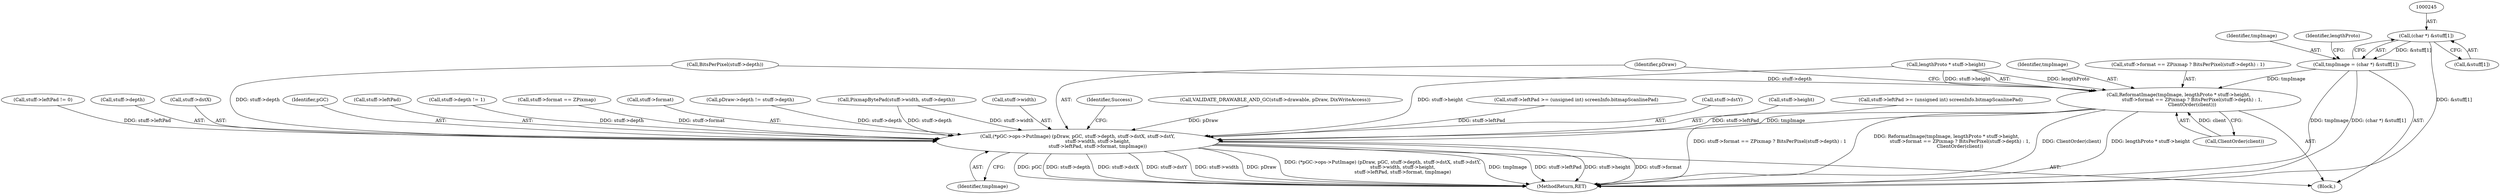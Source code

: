 digraph "0_xserver_dc777c346d5d452a53b13b917c45f6a1bad2f20b@array" {
"1000244" [label="(Call,(char *) &stuff[1])"];
"1000242" [label="(Call,tmpImage = (char *) &stuff[1])"];
"1000286" [label="(Call,ReformatImage(tmpImage, lengthProto * stuff->height,\n                  stuff->format == ZPixmap ? BitsPerPixel(stuff->depth) : 1,\n                  ClientOrder(client)))"];
"1000306" [label="(Call,(*pGC->ops->PutImage) (pDraw, pGC, stuff->depth, stuff->dstX, stuff->dstY,\n                           stuff->width, stuff->height,\n                           stuff->leftPad, stuff->format, tmpImage))"];
"1000312" [label="(Call,stuff->dstX)"];
"1000288" [label="(Call,lengthProto * stuff->height)"];
"1000318" [label="(Call,stuff->width)"];
"1000307" [label="(Identifier,pDraw)"];
"1000308" [label="(Identifier,pGC)"];
"1000287" [label="(Identifier,tmpImage)"];
"1000324" [label="(Call,stuff->leftPad)"];
"1000129" [label="(Call,stuff->depth != 1)"];
"1000294" [label="(Call,stuff->format == ZPixmap)"];
"1000330" [label="(Identifier,tmpImage)"];
"1000306" [label="(Call,(*pGC->ops->PutImage) (pDraw, pGC, stuff->depth, stuff->dstX, stuff->dstY,\n                           stuff->width, stuff->height,\n                           stuff->leftPad, stuff->format, tmpImage))"];
"1000327" [label="(Call,stuff->format)"];
"1000165" [label="(Call,pDraw->depth != stuff->depth)"];
"1000224" [label="(Call,PixmapBytePad(stuff->width, stuff->depth))"];
"1000332" [label="(Identifier,Success)"];
"1000243" [label="(Identifier,tmpImage)"];
"1000304" [label="(Call,ClientOrder(client))"];
"1000114" [label="(Call,VALIDATE_DRAWABLE_AND_GC(stuff->drawable, pDraw, DixWriteAccess))"];
"1000242" [label="(Call,tmpImage = (char *) &stuff[1])"];
"1000286" [label="(Call,ReformatImage(tmpImage, lengthProto * stuff->height,\n                  stuff->format == ZPixmap ? BitsPerPixel(stuff->depth) : 1,\n                  ClientOrder(client)))"];
"1000104" [label="(Block,)"];
"1000293" [label="(Call,stuff->format == ZPixmap ? BitsPerPixel(stuff->depth) : 1)"];
"1000299" [label="(Call,BitsPerPixel(stuff->depth))"];
"1000333" [label="(MethodReturn,RET)"];
"1000134" [label="(Call,stuff->leftPad >= (unsigned int) screenInfo.bitmapScanlinePad)"];
"1000246" [label="(Call,&stuff[1])"];
"1000315" [label="(Call,stuff->dstY)"];
"1000321" [label="(Call,stuff->height)"];
"1000172" [label="(Call,stuff->leftPad >= (unsigned int) screenInfo.bitmapScanlinePad)"];
"1000215" [label="(Call,stuff->leftPad != 0)"];
"1000244" [label="(Call,(char *) &stuff[1])"];
"1000251" [label="(Identifier,lengthProto)"];
"1000309" [label="(Call,stuff->depth)"];
"1000244" -> "1000242"  [label="AST: "];
"1000244" -> "1000246"  [label="CFG: "];
"1000245" -> "1000244"  [label="AST: "];
"1000246" -> "1000244"  [label="AST: "];
"1000242" -> "1000244"  [label="CFG: "];
"1000244" -> "1000333"  [label="DDG: &stuff[1]"];
"1000244" -> "1000242"  [label="DDG: &stuff[1]"];
"1000242" -> "1000104"  [label="AST: "];
"1000243" -> "1000242"  [label="AST: "];
"1000251" -> "1000242"  [label="CFG: "];
"1000242" -> "1000333"  [label="DDG: tmpImage"];
"1000242" -> "1000333"  [label="DDG: (char *) &stuff[1]"];
"1000242" -> "1000286"  [label="DDG: tmpImage"];
"1000286" -> "1000104"  [label="AST: "];
"1000286" -> "1000304"  [label="CFG: "];
"1000287" -> "1000286"  [label="AST: "];
"1000288" -> "1000286"  [label="AST: "];
"1000293" -> "1000286"  [label="AST: "];
"1000304" -> "1000286"  [label="AST: "];
"1000307" -> "1000286"  [label="CFG: "];
"1000286" -> "1000333"  [label="DDG: ReformatImage(tmpImage, lengthProto * stuff->height,\n                  stuff->format == ZPixmap ? BitsPerPixel(stuff->depth) : 1,\n                  ClientOrder(client))"];
"1000286" -> "1000333"  [label="DDG: ClientOrder(client)"];
"1000286" -> "1000333"  [label="DDG: stuff->format == ZPixmap ? BitsPerPixel(stuff->depth) : 1"];
"1000286" -> "1000333"  [label="DDG: lengthProto * stuff->height"];
"1000288" -> "1000286"  [label="DDG: lengthProto"];
"1000288" -> "1000286"  [label="DDG: stuff->height"];
"1000299" -> "1000286"  [label="DDG: stuff->depth"];
"1000304" -> "1000286"  [label="DDG: client"];
"1000286" -> "1000306"  [label="DDG: tmpImage"];
"1000306" -> "1000104"  [label="AST: "];
"1000306" -> "1000330"  [label="CFG: "];
"1000307" -> "1000306"  [label="AST: "];
"1000308" -> "1000306"  [label="AST: "];
"1000309" -> "1000306"  [label="AST: "];
"1000312" -> "1000306"  [label="AST: "];
"1000315" -> "1000306"  [label="AST: "];
"1000318" -> "1000306"  [label="AST: "];
"1000321" -> "1000306"  [label="AST: "];
"1000324" -> "1000306"  [label="AST: "];
"1000327" -> "1000306"  [label="AST: "];
"1000330" -> "1000306"  [label="AST: "];
"1000332" -> "1000306"  [label="CFG: "];
"1000306" -> "1000333"  [label="DDG: stuff->depth"];
"1000306" -> "1000333"  [label="DDG: stuff->dstX"];
"1000306" -> "1000333"  [label="DDG: stuff->dstY"];
"1000306" -> "1000333"  [label="DDG: stuff->width"];
"1000306" -> "1000333"  [label="DDG: pDraw"];
"1000306" -> "1000333"  [label="DDG: (*pGC->ops->PutImage) (pDraw, pGC, stuff->depth, stuff->dstX, stuff->dstY,\n                           stuff->width, stuff->height,\n                           stuff->leftPad, stuff->format, tmpImage)"];
"1000306" -> "1000333"  [label="DDG: tmpImage"];
"1000306" -> "1000333"  [label="DDG: stuff->leftPad"];
"1000306" -> "1000333"  [label="DDG: stuff->height"];
"1000306" -> "1000333"  [label="DDG: stuff->format"];
"1000306" -> "1000333"  [label="DDG: pGC"];
"1000114" -> "1000306"  [label="DDG: pDraw"];
"1000129" -> "1000306"  [label="DDG: stuff->depth"];
"1000224" -> "1000306"  [label="DDG: stuff->depth"];
"1000224" -> "1000306"  [label="DDG: stuff->width"];
"1000299" -> "1000306"  [label="DDG: stuff->depth"];
"1000165" -> "1000306"  [label="DDG: stuff->depth"];
"1000288" -> "1000306"  [label="DDG: stuff->height"];
"1000215" -> "1000306"  [label="DDG: stuff->leftPad"];
"1000172" -> "1000306"  [label="DDG: stuff->leftPad"];
"1000134" -> "1000306"  [label="DDG: stuff->leftPad"];
"1000294" -> "1000306"  [label="DDG: stuff->format"];
}
